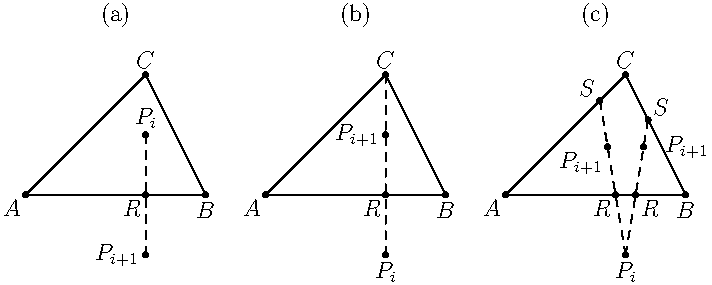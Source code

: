 picture pic1;
currentpicture = pic1;
unitsize(30);

pair A = (0,0);
pair B = (3,0);
pair C = (2,2);
pair R = (2,0);
pair P = midpoint(C--R);
pair Q = extension(C,P,(0,-1),(1,-1));

draw(A--B--C--cycle);

dot("$A$",A,SW);
dot("$B$",B,S);
dot("$C$",C,N);
dot("$R$",R,SW);
dot("$P_i$",P,N);
dot("$P_{i+1}$",Q,W);
draw(P--Q,p=dashed);
label("(a)",midpoint(A--B)+(0,3));

picture pic2;
currentpicture = pic2;
unitsize(30);

pair A = (0,0);
pair B = (3,0);
pair C = (2,2);
pair R = (2,0);
pair Q = midpoint(C--R);
pair P = extension(C,Q,(0,-1),(1,-1));

draw(A--B--C--cycle);

dot("$A$",A,SW);
dot("$B$",B,S);
dot("$C$",C,N);
dot("$R$",R,SW);
dot("$P_{i+1}$",Q,W);
dot("$P_i$",P,S);
draw(C--P,p=dashed);

label("(b)",midpoint(A--B)+(0,3));
shipout(format="pdf");

picture pic3;
currentpicture = pic3;
unitsize(30);

draw(A--B--C--cycle);

pair Q1 = (1.7,0.8);
pair Q2 = (2.3,0.8);
pair S1 = extension(Q1,P,A,C);
pair S2 = extension(Q2,P,B,C);
pair R1 = intersectionpoint(A--B,Q1--P);
pair R2 = intersectionpoint(A--B,Q2--P);
dot("$A$",A,SW);
dot("$B$",B,S);
dot("$C$",C,N);
dot("$R$",R1,SW);
dot("$R$",R2,SE);
dot("$P_{i+1}$",Q1,SW);
dot("$P_{i+1}$",Q2,3E);
dot("$P_i$",P,S);
dot("$S$",S1,NW);
dot("$S$",S2,NE);
draw(P--S1,p=dashed);
draw(P--S2,p=dashed);
label("(c)",midpoint(A--B)+(0,3));

add(pic3,pic1.fit(),(-8,0));
add(pic3,pic2.fit(),(-4,0));

shipout(format="pdf");
